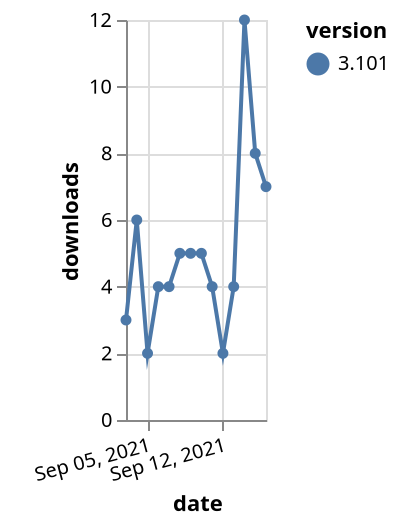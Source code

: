 {"$schema": "https://vega.github.io/schema/vega-lite/v5.json", "description": "A simple bar chart with embedded data.", "data": {"values": [{"date": "2021-09-03", "total": 24211, "delta": 3, "version": "3.101"}, {"date": "2021-09-04", "total": 24217, "delta": 6, "version": "3.101"}, {"date": "2021-09-05", "total": 24219, "delta": 2, "version": "3.101"}, {"date": "2021-09-06", "total": 24223, "delta": 4, "version": "3.101"}, {"date": "2021-09-07", "total": 24227, "delta": 4, "version": "3.101"}, {"date": "2021-09-08", "total": 24232, "delta": 5, "version": "3.101"}, {"date": "2021-09-09", "total": 24237, "delta": 5, "version": "3.101"}, {"date": "2021-09-10", "total": 24242, "delta": 5, "version": "3.101"}, {"date": "2021-09-11", "total": 24246, "delta": 4, "version": "3.101"}, {"date": "2021-09-12", "total": 24248, "delta": 2, "version": "3.101"}, {"date": "2021-09-13", "total": 24252, "delta": 4, "version": "3.101"}, {"date": "2021-09-14", "total": 24264, "delta": 12, "version": "3.101"}, {"date": "2021-09-15", "total": 24272, "delta": 8, "version": "3.101"}, {"date": "2021-09-16", "total": 24279, "delta": 7, "version": "3.101"}]}, "width": "container", "mark": {"type": "line", "point": {"filled": true}}, "encoding": {"x": {"field": "date", "type": "temporal", "timeUnit": "yearmonthdate", "title": "date", "axis": {"labelAngle": -15}}, "y": {"field": "delta", "type": "quantitative", "title": "downloads"}, "color": {"field": "version", "type": "nominal"}, "tooltip": {"field": "delta"}}}